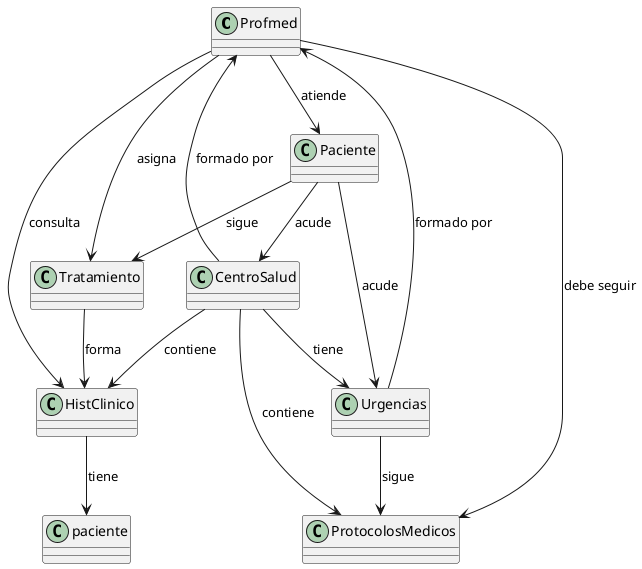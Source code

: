 @startuml
class Profmed{}
class Paciente{}
class Tratamiento{}
class HistClinico{}
class CentroSalud{}
class ProtocolosMedicos{}
class Urgencias{}

CentroSalud --> ProtocolosMedicos: contiene
CentroSalud --> Urgencias: tiene
CentroSalud --> Profmed: formado por 
CentroSalud --> HistClinico: contiene

Urgencias --> ProtocolosMedicos: sigue
Urgencias --> Profmed: formado por 

Profmed --> ProtocolosMedicos: debe seguir
Profmed --> Tratamiento: asigna
Profmed --> HistClinico: consulta
Profmed --> Paciente: atiende

Tratamiento --> HistClinico: forma

HistClinico --> paciente: tiene

Paciente --> Tratamiento: sigue
Paciente --> CentroSalud: acude
Paciente --> Urgencias: acude

@enduml

